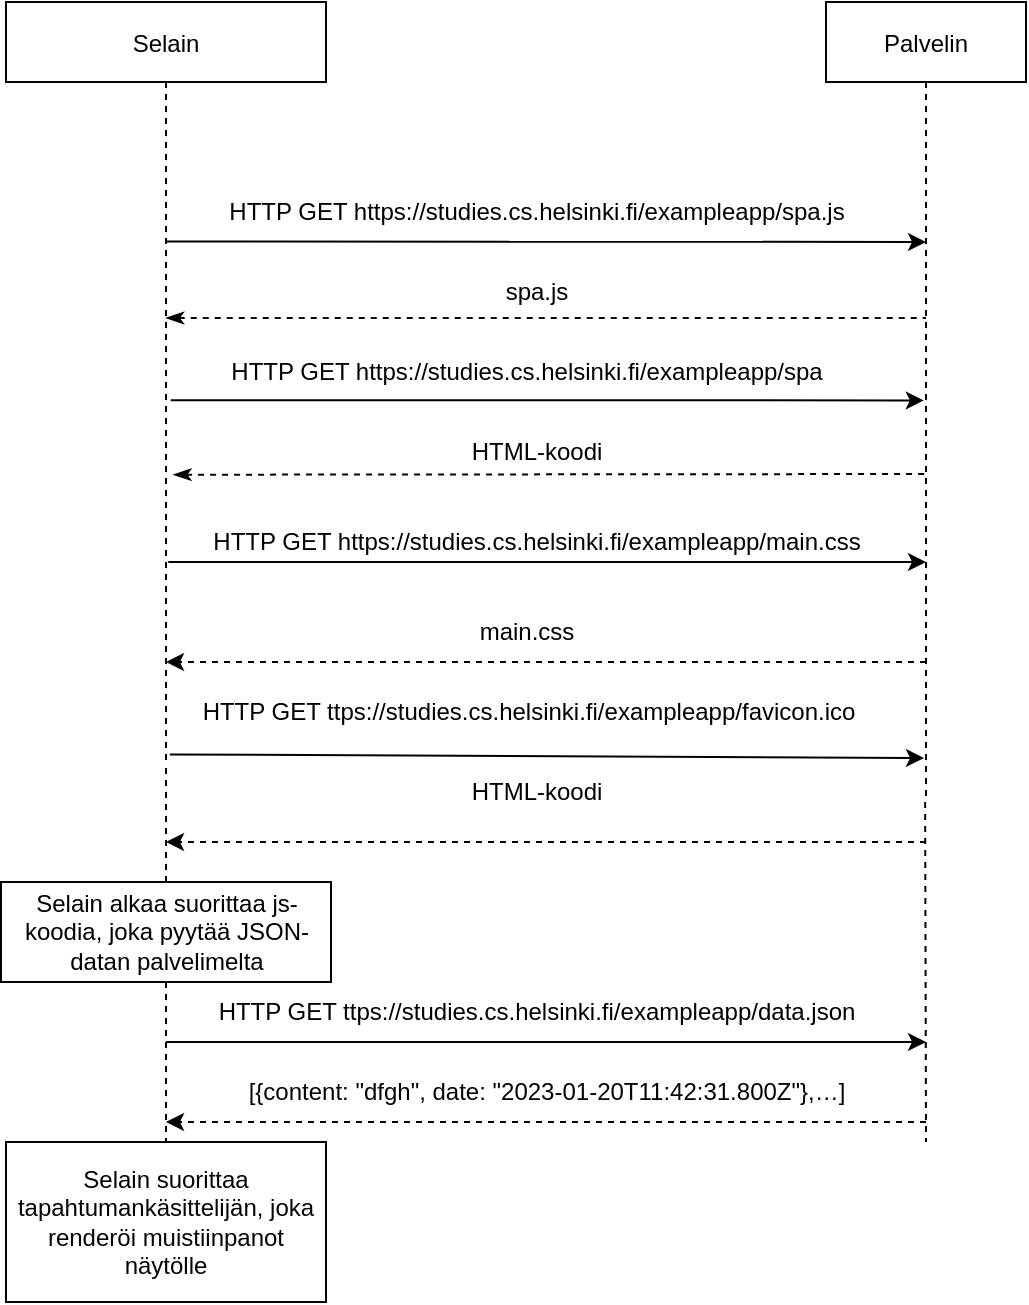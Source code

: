 <mxfile version="20.7.4" type="device"><diagram id="Da8LE_V5vhJgKI-vNLWx" name="Page-1"><mxGraphModel dx="660" dy="409" grid="1" gridSize="10" guides="1" tooltips="1" connect="1" arrows="1" fold="1" page="1" pageScale="1" pageWidth="850" pageHeight="1100" math="0" shadow="0"><root><mxCell id="0"/><mxCell id="1" parent="0"/><mxCell id="4_5Rke8WuoVclL6VMP7R-1" value="Selain" style="shape=umlLifeline;perimeter=lifelinePerimeter;container=1;collapsible=0;recursiveResize=0;rounded=0;shadow=0;strokeWidth=1;" vertex="1" parent="1"><mxGeometry x="120" y="80" width="160" height="380" as="geometry"/></mxCell><mxCell id="4_5Rke8WuoVclL6VMP7R-2" value="Palvelin" style="shape=umlLifeline;perimeter=lifelinePerimeter;container=1;collapsible=0;recursiveResize=0;rounded=0;shadow=0;strokeWidth=1;" vertex="1" parent="1"><mxGeometry x="530" y="80" width="100" height="400" as="geometry"/></mxCell><mxCell id="4_5Rke8WuoVclL6VMP7R-30" value="&lt;div&gt;HTTP GET ttps://studies.cs.helsinki.fi/exampleapp/favicon.ico&lt;/div&gt;" style="text;html=1;align=center;verticalAlign=middle;resizable=0;points=[];autosize=1;strokeColor=none;fillColor=none;" vertex="1" parent="4_5Rke8WuoVclL6VMP7R-2"><mxGeometry x="-324" y="340" width="350" height="30" as="geometry"/></mxCell><mxCell id="4_5Rke8WuoVclL6VMP7R-4" value="HTTP GET https://studies.cs.helsinki.fi/exampleapp/spa.js" style="text;html=1;align=center;verticalAlign=middle;resizable=0;points=[];autosize=1;strokeColor=none;fillColor=none;" vertex="1" parent="1"><mxGeometry x="220" y="170" width="330" height="30" as="geometry"/></mxCell><mxCell id="4_5Rke8WuoVclL6VMP7R-5" value="HTTP GET https://studies.cs.helsinki.fi/exampleapp/spa" style="text;html=1;align=center;verticalAlign=middle;resizable=0;points=[];autosize=1;strokeColor=none;fillColor=none;" vertex="1" parent="1"><mxGeometry x="220" y="250" width="320" height="30" as="geometry"/></mxCell><mxCell id="4_5Rke8WuoVclL6VMP7R-6" value="&lt;div&gt;HTTP GET https://studies.cs.helsinki.fi/exampleapp/main.css&lt;/div&gt;" style="text;html=1;align=center;verticalAlign=middle;resizable=0;points=[];autosize=1;strokeColor=none;fillColor=none;" vertex="1" parent="1"><mxGeometry x="210" y="335" width="350" height="30" as="geometry"/></mxCell><mxCell id="4_5Rke8WuoVclL6VMP7R-7" value="&lt;div&gt;HTTP GET ttps://studies.cs.helsinki.fi/exampleapp/data.json&lt;/div&gt;" style="text;html=1;align=center;verticalAlign=middle;resizable=0;points=[];autosize=1;strokeColor=none;fillColor=none;" vertex="1" parent="1"><mxGeometry x="215" y="570" width="340" height="30" as="geometry"/></mxCell><mxCell id="4_5Rke8WuoVclL6VMP7R-8" value="spa.js" style="text;html=1;align=center;verticalAlign=middle;resizable=0;points=[];autosize=1;strokeColor=none;fillColor=none;" vertex="1" parent="1"><mxGeometry x="360" y="210" width="50" height="30" as="geometry"/></mxCell><mxCell id="4_5Rke8WuoVclL6VMP7R-9" value="HTML-koodi" style="text;html=1;align=center;verticalAlign=middle;resizable=0;points=[];autosize=1;strokeColor=none;fillColor=none;" vertex="1" parent="1"><mxGeometry x="340" y="290" width="90" height="30" as="geometry"/></mxCell><mxCell id="4_5Rke8WuoVclL6VMP7R-10" value="main.css" style="text;html=1;align=center;verticalAlign=middle;resizable=0;points=[];autosize=1;strokeColor=none;fillColor=none;" vertex="1" parent="1"><mxGeometry x="345" y="380" width="70" height="30" as="geometry"/></mxCell><mxCell id="4_5Rke8WuoVclL6VMP7R-12" value="" style="endArrow=none;dashed=1;html=1;strokeWidth=1;rounded=0;startArrow=classicThin;startFill=1;" edge="1" parent="1"><mxGeometry width="50" height="50" relative="1" as="geometry"><mxPoint x="200" y="238.0" as="sourcePoint"/><mxPoint x="580" y="238.0" as="targetPoint"/><Array as="points"/></mxGeometry></mxCell><mxCell id="4_5Rke8WuoVclL6VMP7R-13" value="" style="endArrow=classic;html=1;rounded=0;exitX=0.5;exitY=0.315;exitDx=0;exitDy=0;exitPerimeter=0;" edge="1" parent="1" source="4_5Rke8WuoVclL6VMP7R-1"><mxGeometry width="50" height="50" relative="1" as="geometry"><mxPoint x="170" y="190" as="sourcePoint"/><mxPoint x="580" y="200" as="targetPoint"/></mxGeometry></mxCell><mxCell id="4_5Rke8WuoVclL6VMP7R-14" value="" style="endArrow=classic;html=1;rounded=0;exitX=0.515;exitY=0.524;exitDx=0;exitDy=0;exitPerimeter=0;entryX=0.489;entryY=0.498;entryDx=0;entryDy=0;entryPerimeter=0;" edge="1" parent="1" source="4_5Rke8WuoVclL6VMP7R-1" target="4_5Rke8WuoVclL6VMP7R-2"><mxGeometry width="50" height="50" relative="1" as="geometry"><mxPoint x="320" y="290" as="sourcePoint"/><mxPoint x="370" y="240" as="targetPoint"/></mxGeometry></mxCell><mxCell id="4_5Rke8WuoVclL6VMP7R-15" value="" style="endArrow=none;dashed=1;html=1;rounded=0;exitX=0.523;exitY=0.622;exitDx=0;exitDy=0;exitPerimeter=0;startArrow=classicThin;startFill=1;" edge="1" parent="1" source="4_5Rke8WuoVclL6VMP7R-1"><mxGeometry width="50" height="50" relative="1" as="geometry"><mxPoint x="320" y="290" as="sourcePoint"/><mxPoint x="580" y="316" as="targetPoint"/></mxGeometry></mxCell><mxCell id="4_5Rke8WuoVclL6VMP7R-16" value="" style="endArrow=classic;html=1;rounded=0;strokeWidth=1;exitX=0.507;exitY=0.737;exitDx=0;exitDy=0;exitPerimeter=0;" edge="1" parent="1" source="4_5Rke8WuoVclL6VMP7R-1"><mxGeometry width="50" height="50" relative="1" as="geometry"><mxPoint x="320" y="320" as="sourcePoint"/><mxPoint x="580" y="360" as="targetPoint"/></mxGeometry></mxCell><mxCell id="4_5Rke8WuoVclL6VMP7R-17" value="Selain alkaa suorittaa js-koodia, joka pyytää JSON-datan palvelimelta" style="rounded=0;whiteSpace=wrap;html=1;" vertex="1" parent="1"><mxGeometry x="117.5" y="520" width="165" height="50" as="geometry"/></mxCell><mxCell id="4_5Rke8WuoVclL6VMP7R-18" value="" style="endArrow=none;dashed=1;html=1;rounded=0;strokeWidth=1;exitX=0.5;exitY=0;exitDx=0;exitDy=0;" edge="1" parent="1" source="4_5Rke8WuoVclL6VMP7R-17"><mxGeometry width="50" height="50" relative="1" as="geometry"><mxPoint x="200" y="480" as="sourcePoint"/><mxPoint x="200" y="460" as="targetPoint"/></mxGeometry></mxCell><mxCell id="4_5Rke8WuoVclL6VMP7R-19" value="" style="endArrow=none;dashed=1;html=1;rounded=0;strokeWidth=1;exitX=0;exitY=0.522;exitDx=0;exitDy=0;exitPerimeter=0;" edge="1" parent="1"><mxGeometry width="50" height="50" relative="1" as="geometry"><mxPoint x="579.57" y="480" as="sourcePoint"/><mxPoint x="580" y="650" as="targetPoint"/></mxGeometry></mxCell><mxCell id="4_5Rke8WuoVclL6VMP7R-20" value="" style="endArrow=classic;html=1;rounded=0;strokeWidth=1;dashed=1;" edge="1" parent="1"><mxGeometry width="50" height="50" relative="1" as="geometry"><mxPoint x="580" y="410" as="sourcePoint"/><mxPoint x="200" y="410" as="targetPoint"/></mxGeometry></mxCell><mxCell id="4_5Rke8WuoVclL6VMP7R-21" value="" style="endArrow=classic;html=1;rounded=0;strokeWidth=1;" edge="1" parent="1"><mxGeometry width="50" height="50" relative="1" as="geometry"><mxPoint x="200" y="600" as="sourcePoint"/><mxPoint x="580" y="600" as="targetPoint"/></mxGeometry></mxCell><mxCell id="4_5Rke8WuoVclL6VMP7R-22" value="[{content: &quot;dfgh&quot;, date: &quot;2023-01-20T11:42:31.800Z&quot;},…]" style="text;html=1;align=center;verticalAlign=middle;resizable=0;points=[];autosize=1;strokeColor=none;fillColor=none;fontColor=#050505;" vertex="1" parent="1"><mxGeometry x="230" y="610" width="320" height="30" as="geometry"/></mxCell><mxCell id="4_5Rke8WuoVclL6VMP7R-23" value="" style="endArrow=classic;html=1;rounded=0;strokeWidth=1;fontColor=#050505;dashed=1;" edge="1" parent="1"><mxGeometry width="50" height="50" relative="1" as="geometry"><mxPoint x="580" y="640" as="sourcePoint"/><mxPoint x="200" y="640" as="targetPoint"/></mxGeometry></mxCell><mxCell id="4_5Rke8WuoVclL6VMP7R-24" value="Selain suorittaa tapahtumankäsittelijän, joka renderöi muistiinpanot näytölle" style="rounded=0;whiteSpace=wrap;html=1;fontColor=#050505;" vertex="1" parent="1"><mxGeometry x="120" y="650" width="160" height="80" as="geometry"/></mxCell><mxCell id="4_5Rke8WuoVclL6VMP7R-28" value="" style="endArrow=none;dashed=1;html=1;rounded=0;strokeWidth=1;exitX=0.5;exitY=1;exitDx=0;exitDy=0;entryX=0.5;entryY=0;entryDx=0;entryDy=0;" edge="1" parent="1" target="4_5Rke8WuoVclL6VMP7R-24"><mxGeometry width="50" height="50" relative="1" as="geometry"><mxPoint x="200" y="570" as="sourcePoint"/><mxPoint x="210" y="490" as="targetPoint"/></mxGeometry></mxCell><mxCell id="4_5Rke8WuoVclL6VMP7R-29" value="" style="endArrow=classic;html=1;rounded=0;entryX=0.49;entryY=0.945;entryDx=0;entryDy=0;entryPerimeter=0;exitX=0.512;exitY=0.99;exitDx=0;exitDy=0;exitPerimeter=0;" edge="1" parent="1" source="4_5Rke8WuoVclL6VMP7R-1" target="4_5Rke8WuoVclL6VMP7R-2"><mxGeometry width="50" height="50" relative="1" as="geometry"><mxPoint x="200" y="460" as="sourcePoint"/><mxPoint x="350" y="480" as="targetPoint"/></mxGeometry></mxCell><mxCell id="4_5Rke8WuoVclL6VMP7R-35" value="" style="endArrow=classic;html=1;rounded=0;strokeWidth=1;fontColor=#050505;dashed=1;" edge="1" parent="1"><mxGeometry width="50" height="50" relative="1" as="geometry"><mxPoint x="580" y="500" as="sourcePoint"/><mxPoint x="200" y="500" as="targetPoint"/></mxGeometry></mxCell><mxCell id="4_5Rke8WuoVclL6VMP7R-39" value="HTML-koodi" style="text;html=1;align=center;verticalAlign=middle;resizable=0;points=[];autosize=1;strokeColor=none;fillColor=none;" vertex="1" parent="1"><mxGeometry x="340" y="460" width="90" height="30" as="geometry"/></mxCell></root></mxGraphModel></diagram></mxfile>